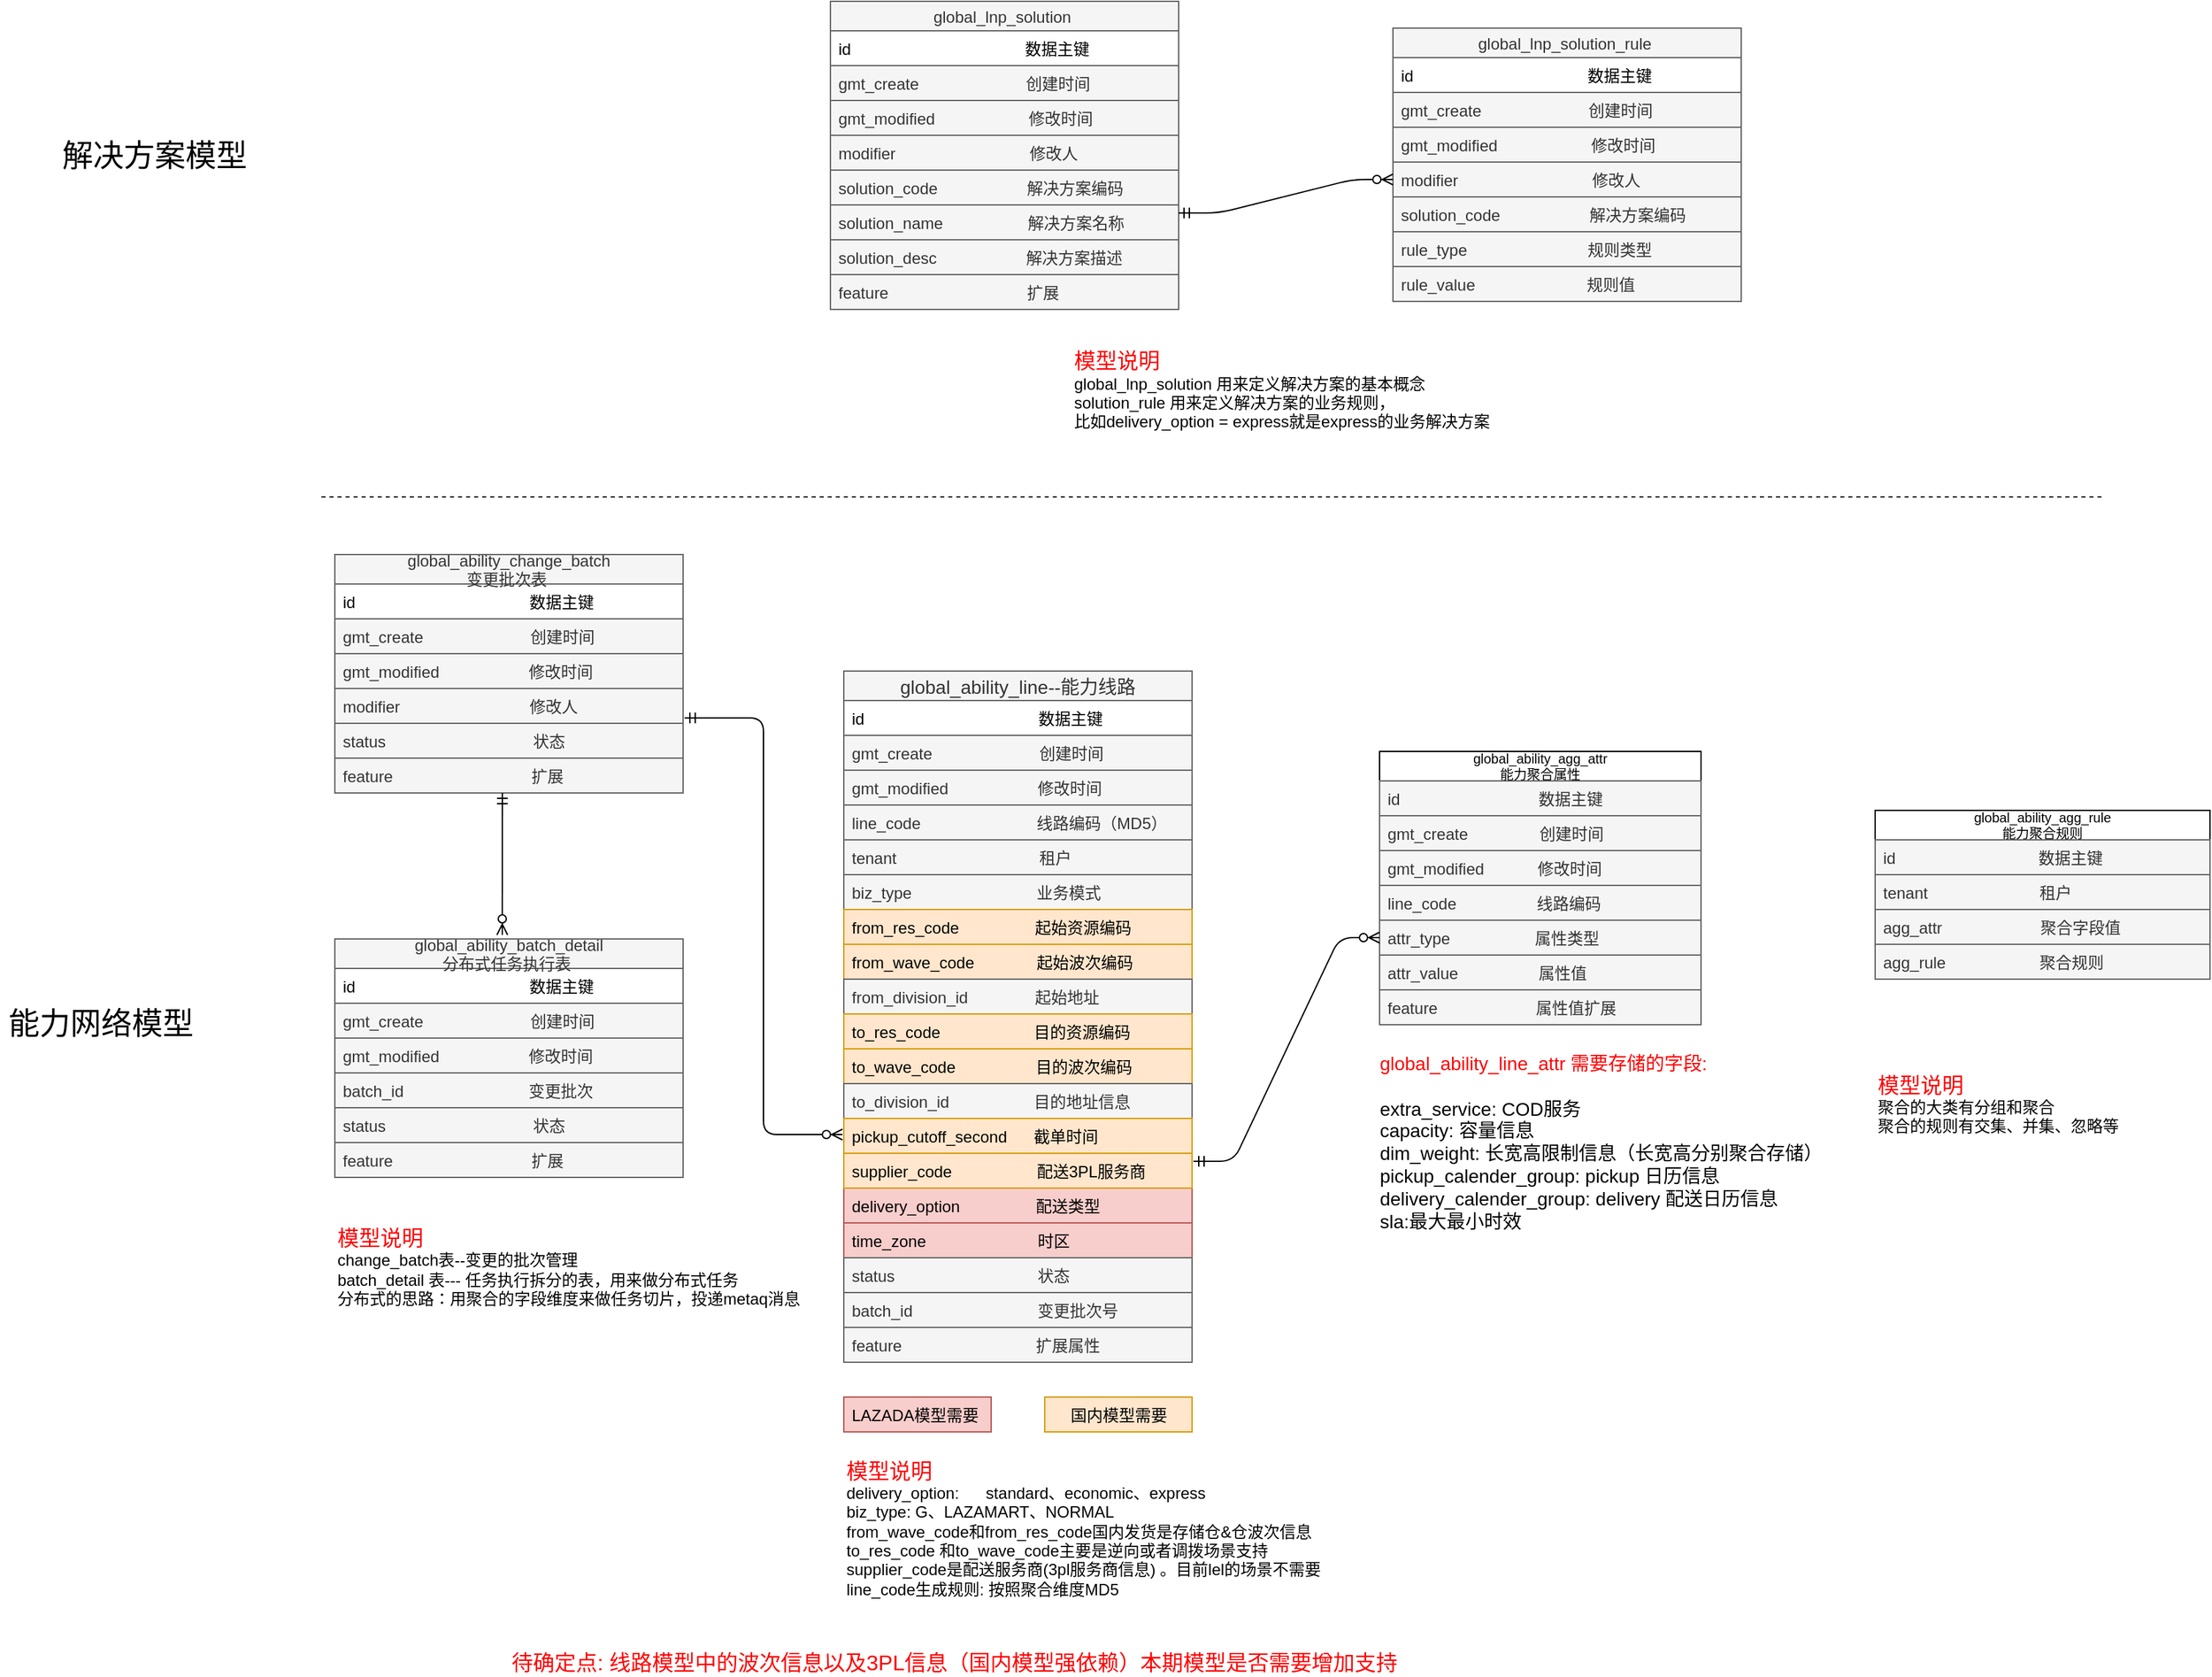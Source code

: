 <mxfile version="12.5.1" type="github">
  <diagram id="C5RBs43oDa-KdzZeNtuy" name="Page-1">
    <mxGraphModel dx="1753" dy="1691" grid="1" gridSize="10" guides="1" tooltips="1" connect="1" arrows="1" fold="1" page="1" pageScale="1" pageWidth="827" pageHeight="1169" math="0" shadow="0">
      <root>
        <mxCell id="WIyWlLk6GJQsqaUBKTNV-0"/>
        <mxCell id="WIyWlLk6GJQsqaUBKTNV-1" parent="WIyWlLk6GJQsqaUBKTNV-0"/>
        <mxCell id="9fP7N4kS7fGpAyiYnjO7-0" value="global_ability_line--能力线路" style="swimlane;fontStyle=0;childLayout=stackLayout;horizontal=1;startSize=22;horizontalStack=0;resizeParent=1;resizeParentMax=0;resizeLast=0;collapsible=1;marginBottom=0;swimlaneFillColor=#ffffff;align=center;fontSize=14;fillColor=#f5f5f5;strokeColor=#666666;fontColor=#333333;" parent="WIyWlLk6GJQsqaUBKTNV-1" vertex="1">
          <mxGeometry x="230" y="60" width="260" height="360" as="geometry"/>
        </mxCell>
        <mxCell id="9fP7N4kS7fGpAyiYnjO7-1" value="id                                       数据主键" style="text;spacingLeft=4;spacingRight=4;overflow=hidden;rotatable=0;points=[[0,0.5],[1,0.5]];portConstraint=eastwest;fontSize=12;" parent="9fP7N4kS7fGpAyiYnjO7-0" vertex="1">
          <mxGeometry y="22" width="260" height="26" as="geometry"/>
        </mxCell>
        <mxCell id="ztJhW-txVgWMC0Fm-MHa-25" value="gmt_create                        创建时间" style="text;spacingLeft=4;spacingRight=4;overflow=hidden;rotatable=0;points=[[0,0.5],[1,0.5]];portConstraint=eastwest;fontSize=12;fillColor=#f5f5f5;strokeColor=#666666;fontColor=#333333;" vertex="1" parent="9fP7N4kS7fGpAyiYnjO7-0">
          <mxGeometry y="48" width="260" height="26" as="geometry"/>
        </mxCell>
        <mxCell id="ztJhW-txVgWMC0Fm-MHa-26" value="gmt_modified                    修改时间" style="text;spacingLeft=4;spacingRight=4;overflow=hidden;rotatable=0;points=[[0,0.5],[1,0.5]];portConstraint=eastwest;fontSize=12;fillColor=#f5f5f5;strokeColor=#666666;fontColor=#333333;" vertex="1" parent="9fP7N4kS7fGpAyiYnjO7-0">
          <mxGeometry y="74" width="260" height="26" as="geometry"/>
        </mxCell>
        <mxCell id="ztJhW-txVgWMC0Fm-MHa-24" value="line_code                          线路编码（MD5）" style="text;spacingLeft=4;spacingRight=4;overflow=hidden;rotatable=0;points=[[0,0.5],[1,0.5]];portConstraint=eastwest;fontSize=12;fillColor=#f5f5f5;strokeColor=#666666;fontColor=#333333;" vertex="1" parent="9fP7N4kS7fGpAyiYnjO7-0">
          <mxGeometry y="100" width="260" height="26" as="geometry"/>
        </mxCell>
        <mxCell id="9fP7N4kS7fGpAyiYnjO7-6" value="tenant                                租户" style="text;spacingLeft=4;spacingRight=4;overflow=hidden;rotatable=0;points=[[0,0.5],[1,0.5]];portConstraint=eastwest;fontSize=12;perimeterSpacing=1;fillColor=#f5f5f5;strokeColor=#666666;fontColor=#333333;" parent="9fP7N4kS7fGpAyiYnjO7-0" vertex="1">
          <mxGeometry y="126" width="260" height="26" as="geometry"/>
        </mxCell>
        <mxCell id="ztJhW-txVgWMC0Fm-MHa-15" value="biz_type                            业务模式" style="text;spacingLeft=4;spacingRight=4;overflow=hidden;rotatable=0;points=[[0,0.5],[1,0.5]];portConstraint=eastwest;fontSize=12;perimeterSpacing=1;fillColor=#f5f5f5;strokeColor=#666666;fontColor=#333333;" vertex="1" parent="9fP7N4kS7fGpAyiYnjO7-0">
          <mxGeometry y="152" width="260" height="26" as="geometry"/>
        </mxCell>
        <mxCell id="9fP7N4kS7fGpAyiYnjO7-2" value="from_res_code                 起始资源编码" style="text;spacingLeft=4;spacingRight=4;overflow=hidden;rotatable=0;points=[[0,0.5],[1,0.5]];portConstraint=eastwest;fontSize=12;fillColor=#ffe6cc;strokeColor=#d79b00;" parent="9fP7N4kS7fGpAyiYnjO7-0" vertex="1">
          <mxGeometry y="178" width="260" height="26" as="geometry"/>
        </mxCell>
        <mxCell id="9fP7N4kS7fGpAyiYnjO7-3" value="from_wave_code              起始波次编码" style="text;strokeColor=#d79b00;fillColor=#ffe6cc;spacingLeft=4;spacingRight=4;overflow=hidden;rotatable=0;points=[[0,0.5],[1,0.5]];portConstraint=eastwest;fontSize=12;" parent="9fP7N4kS7fGpAyiYnjO7-0" vertex="1">
          <mxGeometry y="204" width="260" height="26" as="geometry"/>
        </mxCell>
        <mxCell id="9fP7N4kS7fGpAyiYnjO7-4" value="from_division_id               起始地址" style="text;strokeColor=#666666;fillColor=#f5f5f5;spacingLeft=4;spacingRight=4;overflow=hidden;rotatable=0;points=[[0,0.5],[1,0.5]];portConstraint=eastwest;fontSize=12;fontColor=#333333;" parent="9fP7N4kS7fGpAyiYnjO7-0" vertex="1">
          <mxGeometry y="230" width="260" height="26" as="geometry"/>
        </mxCell>
        <mxCell id="9fP7N4kS7fGpAyiYnjO7-5" value="to_res_code                     目的资源编码" style="text;strokeColor=#d79b00;fillColor=#ffe6cc;spacingLeft=4;spacingRight=4;overflow=hidden;rotatable=0;points=[[0,0.5],[1,0.5]];portConstraint=eastwest;fontSize=12;" parent="9fP7N4kS7fGpAyiYnjO7-0" vertex="1">
          <mxGeometry y="256" width="260" height="26" as="geometry"/>
        </mxCell>
        <mxCell id="ztJhW-txVgWMC0Fm-MHa-39" value="to_wave_code                  目的波次编码" style="text;strokeColor=#d79b00;fillColor=#ffe6cc;spacingLeft=4;spacingRight=4;overflow=hidden;rotatable=0;points=[[0,0.5],[1,0.5]];portConstraint=eastwest;fontSize=12;" vertex="1" parent="9fP7N4kS7fGpAyiYnjO7-0">
          <mxGeometry y="282" width="260" height="26" as="geometry"/>
        </mxCell>
        <mxCell id="ztJhW-txVgWMC0Fm-MHa-38" value="to_division_id                   目的地址信息" style="text;spacingLeft=4;spacingRight=4;overflow=hidden;rotatable=0;points=[[0,0.5],[1,0.5]];portConstraint=eastwest;fontSize=12;fillColor=#f5f5f5;strokeColor=#666666;fontColor=#333333;" vertex="1" parent="9fP7N4kS7fGpAyiYnjO7-0">
          <mxGeometry y="308" width="260" height="26" as="geometry"/>
        </mxCell>
        <mxCell id="ztJhW-txVgWMC0Fm-MHa-37" value="pickup_cutoff_second      截单时间" style="text;strokeColor=#d79b00;fillColor=#ffe6cc;spacingLeft=4;spacingRight=4;overflow=hidden;rotatable=0;points=[[0,0.5],[1,0.5]];portConstraint=eastwest;fontSize=12;" vertex="1" parent="9fP7N4kS7fGpAyiYnjO7-0">
          <mxGeometry y="334" width="260" height="26" as="geometry"/>
        </mxCell>
        <mxCell id="9fP7N4kS7fGpAyiYnjO7-12" value="global_ability_agg_attr&#xa;能力聚合属性" style="swimlane;fontStyle=0;childLayout=stackLayout;horizontal=1;startSize=22;fillColor=none;horizontalStack=0;resizeParent=1;resizeParentMax=0;resizeLast=0;collapsible=1;marginBottom=0;swimlaneFillColor=#ffffff;align=center;fontSize=10;" parent="WIyWlLk6GJQsqaUBKTNV-1" vertex="1">
          <mxGeometry x="630" y="120" width="240" height="204" as="geometry"/>
        </mxCell>
        <mxCell id="9fP7N4kS7fGpAyiYnjO7-13" value="id                               数据主键" style="text;strokeColor=#666666;fillColor=#f5f5f5;spacingLeft=4;spacingRight=4;overflow=hidden;rotatable=0;points=[[0,0.5],[1,0.5]];portConstraint=eastwest;fontSize=12;fontColor=#333333;" parent="9fP7N4kS7fGpAyiYnjO7-12" vertex="1">
          <mxGeometry y="22" width="240" height="26" as="geometry"/>
        </mxCell>
        <mxCell id="ztJhW-txVgWMC0Fm-MHa-98" value="gmt_create                创建时间" style="text;strokeColor=#666666;fillColor=#f5f5f5;spacingLeft=4;spacingRight=4;overflow=hidden;rotatable=0;points=[[0,0.5],[1,0.5]];portConstraint=eastwest;fontSize=12;fontColor=#333333;" vertex="1" parent="9fP7N4kS7fGpAyiYnjO7-12">
          <mxGeometry y="48" width="240" height="26" as="geometry"/>
        </mxCell>
        <mxCell id="ztJhW-txVgWMC0Fm-MHa-99" value="gmt_modified            修改时间" style="text;strokeColor=#666666;fillColor=#f5f5f5;spacingLeft=4;spacingRight=4;overflow=hidden;rotatable=0;points=[[0,0.5],[1,0.5]];portConstraint=eastwest;fontSize=12;fontColor=#333333;" vertex="1" parent="9fP7N4kS7fGpAyiYnjO7-12">
          <mxGeometry y="74" width="240" height="26" as="geometry"/>
        </mxCell>
        <mxCell id="ztJhW-txVgWMC0Fm-MHa-97" value="line_code                  线路编码" style="text;strokeColor=#666666;fillColor=#f5f5f5;spacingLeft=4;spacingRight=4;overflow=hidden;rotatable=0;points=[[0,0.5],[1,0.5]];portConstraint=eastwest;fontSize=12;fontColor=#333333;" vertex="1" parent="9fP7N4kS7fGpAyiYnjO7-12">
          <mxGeometry y="100" width="240" height="26" as="geometry"/>
        </mxCell>
        <mxCell id="9fP7N4kS7fGpAyiYnjO7-14" value="attr_type                   属性类型" style="text;strokeColor=#666666;fillColor=#f5f5f5;spacingLeft=4;spacingRight=4;overflow=hidden;rotatable=0;points=[[0,0.5],[1,0.5]];portConstraint=eastwest;fontSize=12;fontColor=#333333;" parent="9fP7N4kS7fGpAyiYnjO7-12" vertex="1">
          <mxGeometry y="126" width="240" height="26" as="geometry"/>
        </mxCell>
        <mxCell id="ztJhW-txVgWMC0Fm-MHa-0" value="attr_value                  属性值" style="text;strokeColor=#666666;fillColor=#f5f5f5;spacingLeft=4;spacingRight=4;overflow=hidden;rotatable=0;points=[[0,0.5],[1,0.5]];portConstraint=eastwest;fontSize=12;fontColor=#333333;" vertex="1" parent="9fP7N4kS7fGpAyiYnjO7-12">
          <mxGeometry y="152" width="240" height="26" as="geometry"/>
        </mxCell>
        <mxCell id="ztJhW-txVgWMC0Fm-MHa-14" value="feature                      属性值扩展" style="text;strokeColor=#666666;fillColor=#f5f5f5;spacingLeft=4;spacingRight=4;overflow=hidden;rotatable=0;points=[[0,0.5],[1,0.5]];portConstraint=eastwest;fontSize=12;fontColor=#333333;" vertex="1" parent="9fP7N4kS7fGpAyiYnjO7-12">
          <mxGeometry y="178" width="240" height="26" as="geometry"/>
        </mxCell>
        <mxCell id="9fP7N4kS7fGpAyiYnjO7-26" value="" style="edgeStyle=entityRelationEdgeStyle;fontSize=12;html=1;endArrow=ERzeroToMany;startArrow=ERmandOne;entryX=0;entryY=0.5;entryDx=0;entryDy=0;exitX=1.004;exitY=0.231;exitDx=0;exitDy=0;exitPerimeter=0;" parent="WIyWlLk6GJQsqaUBKTNV-1" target="9fP7N4kS7fGpAyiYnjO7-14" edge="1">
          <mxGeometry width="100" height="100" relative="1" as="geometry">
            <mxPoint x="491" y="426" as="sourcePoint"/>
            <mxPoint x="600" y="350" as="targetPoint"/>
          </mxGeometry>
        </mxCell>
        <mxCell id="9fP7N4kS7fGpAyiYnjO7-56" value="" style="endArrow=none;dashed=1;html=1;" parent="WIyWlLk6GJQsqaUBKTNV-1" edge="1">
          <mxGeometry width="50" height="50" relative="1" as="geometry">
            <mxPoint x="-160" y="-70" as="sourcePoint"/>
            <mxPoint x="1172" y="-70" as="targetPoint"/>
          </mxGeometry>
        </mxCell>
        <mxCell id="9fP7N4kS7fGpAyiYnjO7-58" value="&lt;font style=&quot;font-size: 23px&quot;&gt;能力网络模型&lt;/font&gt;" style="text;html=1;align=center;verticalAlign=middle;resizable=0;points=[];autosize=1;" parent="WIyWlLk6GJQsqaUBKTNV-1" vertex="1">
          <mxGeometry x="-400" y="313" width="150" height="20" as="geometry"/>
        </mxCell>
        <mxCell id="ztJhW-txVgWMC0Fm-MHa-5" value="time_zone                         时区" style="text;strokeColor=#b85450;fillColor=#f8cecc;spacingLeft=4;spacingRight=4;overflow=hidden;rotatable=0;points=[[0,0.5],[1,0.5]];portConstraint=eastwest;fontSize=12;" vertex="1" parent="WIyWlLk6GJQsqaUBKTNV-1">
          <mxGeometry x="230" y="472" width="260" height="26" as="geometry"/>
        </mxCell>
        <mxCell id="ztJhW-txVgWMC0Fm-MHa-7" value="LAZADA模型需要" style="text;strokeColor=#b85450;fillColor=#f8cecc;spacingLeft=4;spacingRight=4;overflow=hidden;rotatable=0;points=[[0,0.5],[1,0.5]];portConstraint=eastwest;fontSize=12;" vertex="1" parent="WIyWlLk6GJQsqaUBKTNV-1">
          <mxGeometry x="230" y="602" width="110" height="26" as="geometry"/>
        </mxCell>
        <mxCell id="ztJhW-txVgWMC0Fm-MHa-8" value="    国内模型需要" style="text;strokeColor=#d79b00;fillColor=#ffe6cc;spacingLeft=4;spacingRight=4;overflow=hidden;rotatable=0;points=[[0,0.5],[1,0.5]];portConstraint=eastwest;fontSize=12;" vertex="1" parent="WIyWlLk6GJQsqaUBKTNV-1">
          <mxGeometry x="380" y="602" width="110" height="26" as="geometry"/>
        </mxCell>
        <mxCell id="ztJhW-txVgWMC0Fm-MHa-10" value="&lt;div style=&quot;text-align: left&quot;&gt;&lt;span style=&quot;font-size: 14px&quot;&gt;&lt;font color=&quot;#ff0000&quot;&gt;global_ability_line_attr 需要存储的字段:&lt;/font&gt;&lt;/span&gt;&lt;/div&gt;&lt;div style=&quot;text-align: left&quot;&gt;&lt;span style=&quot;font-size: 14px&quot;&gt;&lt;br&gt;&lt;/span&gt;&lt;/div&gt;&lt;div style=&quot;text-align: left&quot;&gt;&lt;span style=&quot;font-size: 14px&quot;&gt;extra_service: COD服务&lt;/span&gt;&lt;/div&gt;&lt;span style=&quot;font-size: 14px&quot;&gt;&lt;div style=&quot;text-align: left&quot;&gt;&lt;span&gt;capacity: 容量信息&lt;/span&gt;&lt;/div&gt;&lt;/span&gt;&lt;span style=&quot;font-size: 14px&quot;&gt;&lt;div style=&quot;text-align: left&quot;&gt;&lt;span&gt;dim_weight: 长宽高限制信息（长宽高分别聚合存储）&lt;/span&gt;&lt;/div&gt;&lt;div style=&quot;text-align: left&quot;&gt;&lt;span&gt;pickup_calender_group: pickup 日历信息&lt;/span&gt;&lt;/div&gt;&lt;div style=&quot;text-align: left&quot;&gt;&lt;span&gt;delivery_calender_group: delivery 配送日历信息&lt;/span&gt;&lt;/div&gt;&lt;div style=&quot;text-align: left&quot;&gt;sla:最大最小时效&lt;/div&gt;&lt;/span&gt;&lt;span style=&quot;font-size: 14px&quot;&gt;&lt;br&gt;&lt;/span&gt;&lt;div id=&quot;u1490&quot; class=&quot;ax_default&quot; style=&quot;font-family: &amp;#34;arialmt&amp;#34; , &amp;#34;arial&amp;#34; ; font-size: 13px ; color: rgb(51 , 51 , 51) ; line-height: normal ; border-width: 0px ; position: absolute ; left: 963px ; top: 0px ; width: 107px ; height: 35px ; white-space: normal&quot;&gt;&lt;div id=&quot;u1490_text&quot; class=&quot;text &quot; style=&quot;border-width: 0px ; position: absolute ; left: 2px ; top: 10px ; width: 103px ; overflow-wrap: break-word&quot;&gt;&lt;p style=&quot;margin: 0px&quot;&gt;&lt;br&gt;&lt;/p&gt;&lt;/div&gt;&lt;/div&gt;&lt;div id=&quot;u1491&quot; class=&quot;ax_default&quot; style=&quot;font-family: &amp;#34;arialmt&amp;#34; , &amp;#34;arial&amp;#34; ; font-size: 13px ; color: rgb(51 , 51 , 51) ; line-height: normal ; border-width: 0px ; position: absolute ; left: 1070px ; top: 0px ; width: 107px ; height: 35px ; white-space: normal&quot;&gt;&lt;/div&gt;" style="text;html=1;align=center;verticalAlign=middle;resizable=0;points=[];autosize=1;" vertex="1" parent="WIyWlLk6GJQsqaUBKTNV-1">
          <mxGeometry x="620" y="350" width="350" height="140" as="geometry"/>
        </mxCell>
        <mxCell id="ztJhW-txVgWMC0Fm-MHa-3" value="delivery_option                 配送类型" style="text;strokeColor=#b85450;fillColor=#f8cecc;spacingLeft=4;spacingRight=4;overflow=hidden;rotatable=0;points=[[0,0.5],[1,0.5]];portConstraint=eastwest;fontSize=12;" vertex="1" parent="WIyWlLk6GJQsqaUBKTNV-1">
          <mxGeometry x="230" y="446" width="260" height="26" as="geometry"/>
        </mxCell>
        <mxCell id="9fP7N4kS7fGpAyiYnjO7-10" value="supplier_code                   配送3PL服务商" style="text;strokeColor=#d79b00;fillColor=#ffe6cc;spacingLeft=4;spacingRight=4;overflow=hidden;rotatable=0;points=[[0,0.5],[1,0.5]];portConstraint=eastwest;fontSize=12;" parent="WIyWlLk6GJQsqaUBKTNV-1" vertex="1">
          <mxGeometry x="230" y="420" width="260" height="26" as="geometry"/>
        </mxCell>
        <mxCell id="ztJhW-txVgWMC0Fm-MHa-41" value="feature                              扩展属性" style="text;strokeColor=#666666;fillColor=#f5f5f5;spacingLeft=4;spacingRight=4;overflow=hidden;rotatable=0;points=[[0,0.5],[1,0.5]];portConstraint=eastwest;fontSize=12;fontColor=#333333;" vertex="1" parent="WIyWlLk6GJQsqaUBKTNV-1">
          <mxGeometry x="230" y="550" width="260" height="26" as="geometry"/>
        </mxCell>
        <mxCell id="ztJhW-txVgWMC0Fm-MHa-42" value="status                                状态" style="text;strokeColor=#666666;fillColor=#f5f5f5;spacingLeft=4;spacingRight=4;overflow=hidden;rotatable=0;points=[[0,0.5],[1,0.5]];portConstraint=eastwest;fontSize=12;fontColor=#333333;" vertex="1" parent="WIyWlLk6GJQsqaUBKTNV-1">
          <mxGeometry x="230" y="498" width="260" height="26" as="geometry"/>
        </mxCell>
        <mxCell id="ztJhW-txVgWMC0Fm-MHa-43" value="batch_id                            变更批次号" style="text;strokeColor=#666666;fillColor=#f5f5f5;spacingLeft=4;spacingRight=4;overflow=hidden;rotatable=0;points=[[0,0.5],[1,0.5]];portConstraint=eastwest;fontSize=12;fontColor=#333333;" vertex="1" parent="WIyWlLk6GJQsqaUBKTNV-1">
          <mxGeometry x="230" y="524" width="260" height="26" as="geometry"/>
        </mxCell>
        <mxCell id="ztJhW-txVgWMC0Fm-MHa-44" value="&lt;div&gt;&lt;font style=&quot;font-size: 16px&quot; color=&quot;#ff0000&quot;&gt;模型说明&lt;/font&gt;&lt;/div&gt;&lt;div&gt;delivery_option:&amp;nbsp; &amp;nbsp; &amp;nbsp; standard、economic、express&lt;/div&gt;&lt;div&gt;biz_type: G、LAZAMART、NORMAL&lt;/div&gt;&lt;div&gt;from_wave_code和from_res_code国内发货是存储仓&amp;amp;仓波次信息&lt;/div&gt;&lt;div&gt;to_res_code 和to_wave_code主要是逆向或者调拨场景支持&lt;/div&gt;&lt;div&gt;supplier_code是配送服务商(3pl服务商信息) 。目前lel的场景不需要&lt;/div&gt;&lt;div&gt;line_code生成规则: 按照聚合维度MD5&lt;/div&gt;" style="text;html=1;align=left;verticalAlign=middle;resizable=0;points=[];autosize=1;" vertex="1" parent="WIyWlLk6GJQsqaUBKTNV-1">
          <mxGeometry x="230" y="650" width="370" height="100" as="geometry"/>
        </mxCell>
        <mxCell id="ztJhW-txVgWMC0Fm-MHa-45" value="global_ability_change_batch&#xa;变更批次表 " style="swimlane;fontStyle=0;childLayout=stackLayout;horizontal=1;startSize=22;horizontalStack=0;resizeParent=1;resizeParentMax=0;resizeLast=0;collapsible=1;marginBottom=0;swimlaneFillColor=#ffffff;align=center;fontSize=12;fillColor=#f5f5f5;strokeColor=#666666;fontColor=#333333;" vertex="1" parent="WIyWlLk6GJQsqaUBKTNV-1">
          <mxGeometry x="-150" y="-27" width="260" height="178" as="geometry"/>
        </mxCell>
        <mxCell id="ztJhW-txVgWMC0Fm-MHa-46" value="id                                       数据主键" style="text;spacingLeft=4;spacingRight=4;overflow=hidden;rotatable=0;points=[[0,0.5],[1,0.5]];portConstraint=eastwest;fontSize=12;" vertex="1" parent="ztJhW-txVgWMC0Fm-MHa-45">
          <mxGeometry y="22" width="260" height="26" as="geometry"/>
        </mxCell>
        <mxCell id="ztJhW-txVgWMC0Fm-MHa-47" value="gmt_create                        创建时间" style="text;spacingLeft=4;spacingRight=4;overflow=hidden;rotatable=0;points=[[0,0.5],[1,0.5]];portConstraint=eastwest;fontSize=12;fillColor=#f5f5f5;strokeColor=#666666;fontColor=#333333;" vertex="1" parent="ztJhW-txVgWMC0Fm-MHa-45">
          <mxGeometry y="48" width="260" height="26" as="geometry"/>
        </mxCell>
        <mxCell id="ztJhW-txVgWMC0Fm-MHa-48" value="gmt_modified                    修改时间" style="text;spacingLeft=4;spacingRight=4;overflow=hidden;rotatable=0;points=[[0,0.5],[1,0.5]];portConstraint=eastwest;fontSize=12;fillColor=#f5f5f5;strokeColor=#666666;fontColor=#333333;" vertex="1" parent="ztJhW-txVgWMC0Fm-MHa-45">
          <mxGeometry y="74" width="260" height="26" as="geometry"/>
        </mxCell>
        <mxCell id="ztJhW-txVgWMC0Fm-MHa-61" value="modifier                             修改人" style="text;spacingLeft=4;spacingRight=4;overflow=hidden;rotatable=0;points=[[0,0.5],[1,0.5]];portConstraint=eastwest;fontSize=12;fillColor=#f5f5f5;strokeColor=#666666;fontColor=#333333;" vertex="1" parent="ztJhW-txVgWMC0Fm-MHa-45">
          <mxGeometry y="100" width="260" height="26" as="geometry"/>
        </mxCell>
        <mxCell id="ztJhW-txVgWMC0Fm-MHa-49" value="status                                 状态" style="text;spacingLeft=4;spacingRight=4;overflow=hidden;rotatable=0;points=[[0,0.5],[1,0.5]];portConstraint=eastwest;fontSize=12;fillColor=#f5f5f5;strokeColor=#666666;fontColor=#333333;" vertex="1" parent="ztJhW-txVgWMC0Fm-MHa-45">
          <mxGeometry y="126" width="260" height="26" as="geometry"/>
        </mxCell>
        <mxCell id="ztJhW-txVgWMC0Fm-MHa-60" value="feature                               扩展" style="text;strokeColor=#666666;fillColor=#f5f5f5;spacingLeft=4;spacingRight=4;overflow=hidden;rotatable=0;points=[[0,0.5],[1,0.5]];portConstraint=eastwest;fontSize=12;fontColor=#333333;" vertex="1" parent="ztJhW-txVgWMC0Fm-MHa-45">
          <mxGeometry y="152" width="260" height="26" as="geometry"/>
        </mxCell>
        <mxCell id="ztJhW-txVgWMC0Fm-MHa-63" value="global_ability_batch_detail&#xa;分布式任务执行表 " style="swimlane;fontStyle=0;childLayout=stackLayout;horizontal=1;startSize=22;horizontalStack=0;resizeParent=1;resizeParentMax=0;resizeLast=0;collapsible=1;marginBottom=0;swimlaneFillColor=#ffffff;align=center;fontSize=12;fillColor=#f5f5f5;strokeColor=#666666;fontColor=#333333;" vertex="1" parent="WIyWlLk6GJQsqaUBKTNV-1">
          <mxGeometry x="-150" y="260" width="260" height="178" as="geometry"/>
        </mxCell>
        <mxCell id="ztJhW-txVgWMC0Fm-MHa-64" value="id                                       数据主键" style="text;spacingLeft=4;spacingRight=4;overflow=hidden;rotatable=0;points=[[0,0.5],[1,0.5]];portConstraint=eastwest;fontSize=12;" vertex="1" parent="ztJhW-txVgWMC0Fm-MHa-63">
          <mxGeometry y="22" width="260" height="26" as="geometry"/>
        </mxCell>
        <mxCell id="ztJhW-txVgWMC0Fm-MHa-65" value="gmt_create                        创建时间" style="text;spacingLeft=4;spacingRight=4;overflow=hidden;rotatable=0;points=[[0,0.5],[1,0.5]];portConstraint=eastwest;fontSize=12;fillColor=#f5f5f5;strokeColor=#666666;fontColor=#333333;" vertex="1" parent="ztJhW-txVgWMC0Fm-MHa-63">
          <mxGeometry y="48" width="260" height="26" as="geometry"/>
        </mxCell>
        <mxCell id="ztJhW-txVgWMC0Fm-MHa-66" value="gmt_modified                    修改时间" style="text;spacingLeft=4;spacingRight=4;overflow=hidden;rotatable=0;points=[[0,0.5],[1,0.5]];portConstraint=eastwest;fontSize=12;fillColor=#f5f5f5;strokeColor=#666666;fontColor=#333333;" vertex="1" parent="ztJhW-txVgWMC0Fm-MHa-63">
          <mxGeometry y="74" width="260" height="26" as="geometry"/>
        </mxCell>
        <mxCell id="ztJhW-txVgWMC0Fm-MHa-67" value="batch_id                            变更批次" style="text;spacingLeft=4;spacingRight=4;overflow=hidden;rotatable=0;points=[[0,0.5],[1,0.5]];portConstraint=eastwest;fontSize=12;fillColor=#f5f5f5;strokeColor=#666666;fontColor=#333333;" vertex="1" parent="ztJhW-txVgWMC0Fm-MHa-63">
          <mxGeometry y="100" width="260" height="26" as="geometry"/>
        </mxCell>
        <mxCell id="ztJhW-txVgWMC0Fm-MHa-68" value="status                                 状态" style="text;spacingLeft=4;spacingRight=4;overflow=hidden;rotatable=0;points=[[0,0.5],[1,0.5]];portConstraint=eastwest;fontSize=12;fillColor=#f5f5f5;strokeColor=#666666;fontColor=#333333;" vertex="1" parent="ztJhW-txVgWMC0Fm-MHa-63">
          <mxGeometry y="126" width="260" height="26" as="geometry"/>
        </mxCell>
        <mxCell id="ztJhW-txVgWMC0Fm-MHa-69" value="feature                               扩展" style="text;strokeColor=#666666;fillColor=#f5f5f5;spacingLeft=4;spacingRight=4;overflow=hidden;rotatable=0;points=[[0,0.5],[1,0.5]];portConstraint=eastwest;fontSize=12;fontColor=#333333;" vertex="1" parent="ztJhW-txVgWMC0Fm-MHa-63">
          <mxGeometry y="152" width="260" height="26" as="geometry"/>
        </mxCell>
        <mxCell id="ztJhW-txVgWMC0Fm-MHa-83" value="" style="endArrow=ERmandOne;html=1;fontSize=12;entryX=0.481;entryY=1;entryDx=0;entryDy=0;entryPerimeter=0;startArrow=ERzeroToMany;startFill=1;endFill=0;" edge="1" parent="WIyWlLk6GJQsqaUBKTNV-1" target="ztJhW-txVgWMC0Fm-MHa-60">
          <mxGeometry width="50" height="50" relative="1" as="geometry">
            <mxPoint x="-25" y="257" as="sourcePoint"/>
            <mxPoint y="190" as="targetPoint"/>
          </mxGeometry>
        </mxCell>
        <mxCell id="ztJhW-txVgWMC0Fm-MHa-84" value="" style="endArrow=ERmandOne;html=1;fontSize=12;entryX=1.008;entryY=-0.115;entryDx=0;entryDy=0;entryPerimeter=0;exitX=0;exitY=0.5;exitDx=0;exitDy=0;startArrow=ERzeroToMany;startFill=1;endFill=0;" edge="1" parent="WIyWlLk6GJQsqaUBKTNV-1">
          <mxGeometry width="50" height="50" relative="1" as="geometry">
            <mxPoint x="229" y="406" as="sourcePoint"/>
            <mxPoint x="111.08" y="95.01" as="targetPoint"/>
            <Array as="points">
              <mxPoint x="170" y="406"/>
              <mxPoint x="170" y="95"/>
            </Array>
          </mxGeometry>
        </mxCell>
        <mxCell id="ztJhW-txVgWMC0Fm-MHa-85" value="global_ability_agg_rule&#xa;能力聚合规则" style="swimlane;fontStyle=0;childLayout=stackLayout;horizontal=1;startSize=22;fillColor=none;horizontalStack=0;resizeParent=1;resizeParentMax=0;resizeLast=0;collapsible=1;marginBottom=0;swimlaneFillColor=#ffffff;align=center;fontSize=10;" vertex="1" parent="WIyWlLk6GJQsqaUBKTNV-1">
          <mxGeometry x="1000" y="164" width="250" height="126" as="geometry"/>
        </mxCell>
        <mxCell id="ztJhW-txVgWMC0Fm-MHa-86" value="id                                数据主键" style="text;strokeColor=#666666;fillColor=#f5f5f5;spacingLeft=4;spacingRight=4;overflow=hidden;rotatable=0;points=[[0,0.5],[1,0.5]];portConstraint=eastwest;fontSize=12;fontColor=#333333;" vertex="1" parent="ztJhW-txVgWMC0Fm-MHa-85">
          <mxGeometry y="22" width="250" height="26" as="geometry"/>
        </mxCell>
        <mxCell id="ztJhW-txVgWMC0Fm-MHa-87" value="tenant                         租户" style="text;strokeColor=#666666;fillColor=#f5f5f5;spacingLeft=4;spacingRight=4;overflow=hidden;rotatable=0;points=[[0,0.5],[1,0.5]];portConstraint=eastwest;fontSize=12;fontColor=#333333;" vertex="1" parent="ztJhW-txVgWMC0Fm-MHa-85">
          <mxGeometry y="48" width="250" height="26" as="geometry"/>
        </mxCell>
        <mxCell id="ztJhW-txVgWMC0Fm-MHa-88" value="agg_attr                      聚合字段值" style="text;strokeColor=#666666;fillColor=#f5f5f5;spacingLeft=4;spacingRight=4;overflow=hidden;rotatable=0;points=[[0,0.5],[1,0.5]];portConstraint=eastwest;fontSize=12;fontColor=#333333;" vertex="1" parent="ztJhW-txVgWMC0Fm-MHa-85">
          <mxGeometry y="74" width="250" height="26" as="geometry"/>
        </mxCell>
        <mxCell id="ztJhW-txVgWMC0Fm-MHa-89" value="agg_rule                     聚合规则" style="text;strokeColor=#666666;fillColor=#f5f5f5;spacingLeft=4;spacingRight=4;overflow=hidden;rotatable=0;points=[[0,0.5],[1,0.5]];portConstraint=eastwest;fontSize=12;fontColor=#333333;" vertex="1" parent="ztJhW-txVgWMC0Fm-MHa-85">
          <mxGeometry y="100" width="250" height="26" as="geometry"/>
        </mxCell>
        <mxCell id="ztJhW-txVgWMC0Fm-MHa-91" value="&lt;div&gt;&lt;font style=&quot;font-size: 16px&quot; color=&quot;#ff0000&quot;&gt;模型说明&lt;/font&gt;&lt;/div&gt;&lt;div&gt;聚合的大类有分组和聚合&lt;/div&gt;&lt;div&gt;聚合的规则有交集、并集、忽略等&lt;/div&gt;" style="text;html=1;align=left;verticalAlign=middle;resizable=0;points=[];autosize=1;" vertex="1" parent="WIyWlLk6GJQsqaUBKTNV-1">
          <mxGeometry x="1000" y="358" width="200" height="50" as="geometry"/>
        </mxCell>
        <mxCell id="ztJhW-txVgWMC0Fm-MHa-93" value="&lt;div&gt;&lt;font style=&quot;font-size: 16px&quot; color=&quot;#ff0000&quot;&gt;模型说明&lt;/font&gt;&lt;/div&gt;&lt;div&gt;change_batch表--变更的批次管理&lt;/div&gt;&lt;div&gt;batch_detail 表--- 任务执行拆分的表，用来做分布式任务&lt;/div&gt;&lt;div&gt;分布式的思路：用聚合的字段维度来做任务切片，投递metaq消息&lt;/div&gt;&lt;div&gt;&lt;br&gt;&lt;/div&gt;" style="text;html=1;align=left;verticalAlign=middle;resizable=0;points=[];autosize=1;" vertex="1" parent="WIyWlLk6GJQsqaUBKTNV-1">
          <mxGeometry x="-150" y="472" width="360" height="80" as="geometry"/>
        </mxCell>
        <mxCell id="ztJhW-txVgWMC0Fm-MHa-96" value="&lt;div&gt;&lt;font color=&quot;#ff0000&quot;&gt;&lt;span style=&quot;font-size: 16px&quot;&gt;待确定点: 线路模型中的波次信息以及3PL信息（国内模型强依赖）本期模型是否需要增加支持&lt;/span&gt;&lt;/font&gt;&lt;/div&gt;" style="text;html=1;align=left;verticalAlign=middle;resizable=0;points=[];autosize=1;" vertex="1" parent="WIyWlLk6GJQsqaUBKTNV-1">
          <mxGeometry x="-20" y="790" width="680" height="20" as="geometry"/>
        </mxCell>
        <mxCell id="ztJhW-txVgWMC0Fm-MHa-100" value="global_lnp_solution " style="swimlane;fontStyle=0;childLayout=stackLayout;horizontal=1;startSize=22;horizontalStack=0;resizeParent=1;resizeParentMax=0;resizeLast=0;collapsible=1;marginBottom=0;swimlaneFillColor=#ffffff;align=center;fontSize=12;fillColor=#f5f5f5;strokeColor=#666666;fontColor=#333333;" vertex="1" parent="WIyWlLk6GJQsqaUBKTNV-1">
          <mxGeometry x="220" y="-440" width="260" height="230" as="geometry"/>
        </mxCell>
        <mxCell id="ztJhW-txVgWMC0Fm-MHa-101" value="id                                       数据主键" style="text;spacingLeft=4;spacingRight=4;overflow=hidden;rotatable=0;points=[[0,0.5],[1,0.5]];portConstraint=eastwest;fontSize=12;" vertex="1" parent="ztJhW-txVgWMC0Fm-MHa-100">
          <mxGeometry y="22" width="260" height="26" as="geometry"/>
        </mxCell>
        <mxCell id="ztJhW-txVgWMC0Fm-MHa-102" value="gmt_create                        创建时间" style="text;spacingLeft=4;spacingRight=4;overflow=hidden;rotatable=0;points=[[0,0.5],[1,0.5]];portConstraint=eastwest;fontSize=12;fillColor=#f5f5f5;strokeColor=#666666;fontColor=#333333;" vertex="1" parent="ztJhW-txVgWMC0Fm-MHa-100">
          <mxGeometry y="48" width="260" height="26" as="geometry"/>
        </mxCell>
        <mxCell id="ztJhW-txVgWMC0Fm-MHa-103" value="gmt_modified                     修改时间" style="text;spacingLeft=4;spacingRight=4;overflow=hidden;rotatable=0;points=[[0,0.5],[1,0.5]];portConstraint=eastwest;fontSize=12;fillColor=#f5f5f5;strokeColor=#666666;fontColor=#333333;" vertex="1" parent="ztJhW-txVgWMC0Fm-MHa-100">
          <mxGeometry y="74" width="260" height="26" as="geometry"/>
        </mxCell>
        <mxCell id="ztJhW-txVgWMC0Fm-MHa-104" value="modifier                              修改人" style="text;spacingLeft=4;spacingRight=4;overflow=hidden;rotatable=0;points=[[0,0.5],[1,0.5]];portConstraint=eastwest;fontSize=12;fillColor=#f5f5f5;strokeColor=#666666;fontColor=#333333;" vertex="1" parent="ztJhW-txVgWMC0Fm-MHa-100">
          <mxGeometry y="100" width="260" height="26" as="geometry"/>
        </mxCell>
        <mxCell id="ztJhW-txVgWMC0Fm-MHa-105" value="solution_code                    解决方案编码" style="text;spacingLeft=4;spacingRight=4;overflow=hidden;rotatable=0;points=[[0,0.5],[1,0.5]];portConstraint=eastwest;fontSize=12;fillColor=#f5f5f5;strokeColor=#666666;fontColor=#333333;" vertex="1" parent="ztJhW-txVgWMC0Fm-MHa-100">
          <mxGeometry y="126" width="260" height="26" as="geometry"/>
        </mxCell>
        <mxCell id="ztJhW-txVgWMC0Fm-MHa-107" value="solution_name                   解决方案名称" style="text;spacingLeft=4;spacingRight=4;overflow=hidden;rotatable=0;points=[[0,0.5],[1,0.5]];portConstraint=eastwest;fontSize=12;fillColor=#f5f5f5;strokeColor=#666666;fontColor=#333333;" vertex="1" parent="ztJhW-txVgWMC0Fm-MHa-100">
          <mxGeometry y="152" width="260" height="26" as="geometry"/>
        </mxCell>
        <mxCell id="ztJhW-txVgWMC0Fm-MHa-108" value="solution_desc                    解决方案描述" style="text;spacingLeft=4;spacingRight=4;overflow=hidden;rotatable=0;points=[[0,0.5],[1,0.5]];portConstraint=eastwest;fontSize=12;fillColor=#f5f5f5;strokeColor=#666666;fontColor=#333333;" vertex="1" parent="ztJhW-txVgWMC0Fm-MHa-100">
          <mxGeometry y="178" width="260" height="26" as="geometry"/>
        </mxCell>
        <mxCell id="ztJhW-txVgWMC0Fm-MHa-106" value="feature                               扩展" style="text;strokeColor=#666666;fillColor=#f5f5f5;spacingLeft=4;spacingRight=4;overflow=hidden;rotatable=0;points=[[0,0.5],[1,0.5]];portConstraint=eastwest;fontSize=12;fontColor=#333333;" vertex="1" parent="ztJhW-txVgWMC0Fm-MHa-100">
          <mxGeometry y="204" width="260" height="26" as="geometry"/>
        </mxCell>
        <mxCell id="ztJhW-txVgWMC0Fm-MHa-109" value="global_lnp_solution_rule " style="swimlane;fontStyle=0;childLayout=stackLayout;horizontal=1;startSize=22;horizontalStack=0;resizeParent=1;resizeParentMax=0;resizeLast=0;collapsible=1;marginBottom=0;swimlaneFillColor=#ffffff;align=center;fontSize=12;fillColor=#f5f5f5;strokeColor=#666666;fontColor=#333333;" vertex="1" parent="WIyWlLk6GJQsqaUBKTNV-1">
          <mxGeometry x="640" y="-420" width="260" height="204" as="geometry"/>
        </mxCell>
        <mxCell id="ztJhW-txVgWMC0Fm-MHa-110" value="id                                       数据主键" style="text;spacingLeft=4;spacingRight=4;overflow=hidden;rotatable=0;points=[[0,0.5],[1,0.5]];portConstraint=eastwest;fontSize=12;" vertex="1" parent="ztJhW-txVgWMC0Fm-MHa-109">
          <mxGeometry y="22" width="260" height="26" as="geometry"/>
        </mxCell>
        <mxCell id="ztJhW-txVgWMC0Fm-MHa-111" value="gmt_create                        创建时间" style="text;spacingLeft=4;spacingRight=4;overflow=hidden;rotatable=0;points=[[0,0.5],[1,0.5]];portConstraint=eastwest;fontSize=12;fillColor=#f5f5f5;strokeColor=#666666;fontColor=#333333;" vertex="1" parent="ztJhW-txVgWMC0Fm-MHa-109">
          <mxGeometry y="48" width="260" height="26" as="geometry"/>
        </mxCell>
        <mxCell id="ztJhW-txVgWMC0Fm-MHa-112" value="gmt_modified                     修改时间" style="text;spacingLeft=4;spacingRight=4;overflow=hidden;rotatable=0;points=[[0,0.5],[1,0.5]];portConstraint=eastwest;fontSize=12;fillColor=#f5f5f5;strokeColor=#666666;fontColor=#333333;" vertex="1" parent="ztJhW-txVgWMC0Fm-MHa-109">
          <mxGeometry y="74" width="260" height="26" as="geometry"/>
        </mxCell>
        <mxCell id="ztJhW-txVgWMC0Fm-MHa-113" value="modifier                              修改人" style="text;spacingLeft=4;spacingRight=4;overflow=hidden;rotatable=0;points=[[0,0.5],[1,0.5]];portConstraint=eastwest;fontSize=12;fillColor=#f5f5f5;strokeColor=#666666;fontColor=#333333;" vertex="1" parent="ztJhW-txVgWMC0Fm-MHa-109">
          <mxGeometry y="100" width="260" height="26" as="geometry"/>
        </mxCell>
        <mxCell id="ztJhW-txVgWMC0Fm-MHa-114" value="solution_code                    解决方案编码" style="text;spacingLeft=4;spacingRight=4;overflow=hidden;rotatable=0;points=[[0,0.5],[1,0.5]];portConstraint=eastwest;fontSize=12;fillColor=#f5f5f5;strokeColor=#666666;fontColor=#333333;" vertex="1" parent="ztJhW-txVgWMC0Fm-MHa-109">
          <mxGeometry y="126" width="260" height="26" as="geometry"/>
        </mxCell>
        <mxCell id="ztJhW-txVgWMC0Fm-MHa-115" value="rule_type                           规则类型" style="text;spacingLeft=4;spacingRight=4;overflow=hidden;rotatable=0;points=[[0,0.5],[1,0.5]];portConstraint=eastwest;fontSize=12;fillColor=#f5f5f5;strokeColor=#666666;fontColor=#333333;" vertex="1" parent="ztJhW-txVgWMC0Fm-MHa-109">
          <mxGeometry y="152" width="260" height="26" as="geometry"/>
        </mxCell>
        <mxCell id="ztJhW-txVgWMC0Fm-MHa-116" value="rule_value                         规则值" style="text;spacingLeft=4;spacingRight=4;overflow=hidden;rotatable=0;points=[[0,0.5],[1,0.5]];portConstraint=eastwest;fontSize=12;fillColor=#f5f5f5;strokeColor=#666666;fontColor=#333333;" vertex="1" parent="ztJhW-txVgWMC0Fm-MHa-109">
          <mxGeometry y="178" width="260" height="26" as="geometry"/>
        </mxCell>
        <mxCell id="ztJhW-txVgWMC0Fm-MHa-118" value="" style="edgeStyle=entityRelationEdgeStyle;fontSize=12;html=1;endArrow=ERzeroToMany;startArrow=ERmandOne;entryX=0;entryY=0.5;entryDx=0;entryDy=0;exitX=1;exitY=0.231;exitDx=0;exitDy=0;exitPerimeter=0;" edge="1" parent="WIyWlLk6GJQsqaUBKTNV-1" source="ztJhW-txVgWMC0Fm-MHa-107" target="ztJhW-txVgWMC0Fm-MHa-113">
          <mxGeometry width="100" height="100" relative="1" as="geometry">
            <mxPoint x="491" y="-83" as="sourcePoint"/>
            <mxPoint x="630" y="-250" as="targetPoint"/>
          </mxGeometry>
        </mxCell>
        <mxCell id="ztJhW-txVgWMC0Fm-MHa-120" value="&lt;div&gt;&lt;font style=&quot;font-size: 16px&quot; color=&quot;#ff0000&quot;&gt;模型说明&lt;/font&gt;&lt;/div&gt;&lt;div&gt;global_lnp_solution 用来定义解决方案的基本概念&lt;/div&gt;&lt;div&gt;solution_rule 用来定义解决方案的业务规则，&lt;/div&gt;&lt;div&gt;比如delivery_option = express就是express的业务解决方案&lt;/div&gt;" style="text;html=1;align=left;verticalAlign=middle;resizable=0;points=[];autosize=1;" vertex="1" parent="WIyWlLk6GJQsqaUBKTNV-1">
          <mxGeometry x="400" y="-180" width="330" height="60" as="geometry"/>
        </mxCell>
        <mxCell id="ztJhW-txVgWMC0Fm-MHa-121" value="&lt;font style=&quot;font-size: 23px&quot;&gt;解决方案模型&lt;/font&gt;" style="text;html=1;align=center;verticalAlign=middle;resizable=0;points=[];autosize=1;" vertex="1" parent="WIyWlLk6GJQsqaUBKTNV-1">
          <mxGeometry x="-360" y="-335" width="150" height="20" as="geometry"/>
        </mxCell>
      </root>
    </mxGraphModel>
  </diagram>
</mxfile>
